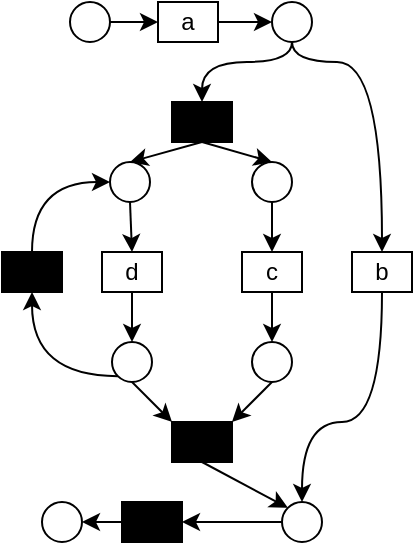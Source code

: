 <mxfile version="27.0.4">
  <diagram name="Page-1" id="RDK0dct8T96AZ4ZL_drc">
    <mxGraphModel dx="278" dy="154" grid="1" gridSize="10" guides="1" tooltips="1" connect="1" arrows="1" fold="1" page="1" pageScale="1" pageWidth="216" pageHeight="300" math="0" shadow="0">
      <root>
        <mxCell id="0" />
        <mxCell id="1" parent="0" />
        <mxCell id="Jli_QhJXIMFWZJy_9Ah_-1" value="" style="ellipse;whiteSpace=wrap;html=1;aspect=fixed;gradientColor=none;fontSize=4;" vertex="1" parent="1">
          <mxGeometry x="34" y="10" width="20" height="20" as="geometry" />
        </mxCell>
        <mxCell id="Jli_QhJXIMFWZJy_9Ah_-2" value="" style="ellipse;whiteSpace=wrap;html=1;aspect=fixed;" vertex="1" parent="1">
          <mxGeometry x="135" y="10" width="20" height="20" as="geometry" />
        </mxCell>
        <mxCell id="Jli_QhJXIMFWZJy_9Ah_-4" value="" style="ellipse;whiteSpace=wrap;html=1;aspect=fixed;" vertex="1" parent="1">
          <mxGeometry x="140" y="260" width="20" height="20" as="geometry" />
        </mxCell>
        <mxCell id="Jli_QhJXIMFWZJy_9Ah_-5" value="" style="ellipse;whiteSpace=wrap;html=1;aspect=fixed;" vertex="1" parent="1">
          <mxGeometry x="125" y="180" width="20" height="20" as="geometry" />
        </mxCell>
        <mxCell id="Jli_QhJXIMFWZJy_9Ah_-6" value="" style="ellipse;whiteSpace=wrap;html=1;aspect=fixed;" vertex="1" parent="1">
          <mxGeometry x="55" y="180" width="20" height="20" as="geometry" />
        </mxCell>
        <mxCell id="Jli_QhJXIMFWZJy_9Ah_-7" value="" style="ellipse;whiteSpace=wrap;html=1;aspect=fixed;" vertex="1" parent="1">
          <mxGeometry x="125" y="90" width="20" height="20" as="geometry" />
        </mxCell>
        <mxCell id="Jli_QhJXIMFWZJy_9Ah_-8" value="" style="ellipse;whiteSpace=wrap;html=1;aspect=fixed;" vertex="1" parent="1">
          <mxGeometry x="54" y="90" width="20" height="20" as="geometry" />
        </mxCell>
        <mxCell id="Jli_QhJXIMFWZJy_9Ah_-9" value="a" style="rounded=0;whiteSpace=wrap;html=1;spacing=2;strokeWidth=1;" vertex="1" parent="1">
          <mxGeometry x="78" y="10" width="30" height="20" as="geometry" />
        </mxCell>
        <mxCell id="Jli_QhJXIMFWZJy_9Ah_-10" value="" style="rounded=0;whiteSpace=wrap;html=1;spacing=2;strokeWidth=1;fillColor=#000000;" vertex="1" parent="1">
          <mxGeometry x="60" y="260" width="30" height="20" as="geometry" />
        </mxCell>
        <mxCell id="Jli_QhJXIMFWZJy_9Ah_-12" value="b" style="rounded=0;whiteSpace=wrap;html=1;spacing=2;strokeWidth=1;" vertex="1" parent="1">
          <mxGeometry x="175" y="135" width="30" height="20" as="geometry" />
        </mxCell>
        <mxCell id="Jli_QhJXIMFWZJy_9Ah_-15" value="" style="endArrow=classic;html=1;rounded=0;exitX=0.5;exitY=1;exitDx=0;exitDy=0;entryX=0.5;entryY=0;entryDx=0;entryDy=0;jumpStyle=arc;edgeStyle=orthogonalEdgeStyle;curved=1;" edge="1" parent="1" source="Jli_QhJXIMFWZJy_9Ah_-2" target="Jli_QhJXIMFWZJy_9Ah_-12">
          <mxGeometry width="50" height="50" relative="1" as="geometry">
            <mxPoint x="112.5" y="160" as="sourcePoint" />
            <mxPoint x="162.5" y="110" as="targetPoint" />
            <Array as="points">
              <mxPoint x="145" y="40" />
              <mxPoint x="190" y="40" />
            </Array>
          </mxGeometry>
        </mxCell>
        <mxCell id="Jli_QhJXIMFWZJy_9Ah_-17" value="" style="endArrow=classic;html=1;rounded=0;exitX=0.5;exitY=1;exitDx=0;exitDy=0;jumpStyle=arc;edgeStyle=orthogonalEdgeStyle;curved=1;entryX=0.5;entryY=0;entryDx=0;entryDy=0;" edge="1" parent="1" source="Jli_QhJXIMFWZJy_9Ah_-12" target="Jli_QhJXIMFWZJy_9Ah_-4">
          <mxGeometry width="50" height="50" relative="1" as="geometry">
            <mxPoint x="170" y="190" as="sourcePoint" />
            <mxPoint x="150" y="210" as="targetPoint" />
            <Array as="points">
              <mxPoint x="190" y="220" />
              <mxPoint x="150" y="220" />
            </Array>
          </mxGeometry>
        </mxCell>
        <mxCell id="Jli_QhJXIMFWZJy_9Ah_-18" value="c" style="rounded=0;whiteSpace=wrap;html=1;spacing=2;strokeWidth=1;" vertex="1" parent="1">
          <mxGeometry x="120" y="135" width="30" height="20" as="geometry" />
        </mxCell>
        <mxCell id="Jli_QhJXIMFWZJy_9Ah_-19" value="d" style="rounded=0;whiteSpace=wrap;html=1;spacing=2;strokeWidth=1;" vertex="1" parent="1">
          <mxGeometry x="50" y="135" width="30" height="20" as="geometry" />
        </mxCell>
        <mxCell id="Jli_QhJXIMFWZJy_9Ah_-20" value="" style="rounded=0;whiteSpace=wrap;html=1;spacing=2;strokeWidth=1;fillColor=#000000;" vertex="1" parent="1">
          <mxGeometry x="85" y="220" width="30" height="20" as="geometry" />
        </mxCell>
        <mxCell id="Jli_QhJXIMFWZJy_9Ah_-21" value="" style="endArrow=classic;html=1;rounded=0;exitX=0.5;exitY=1;exitDx=0;exitDy=0;entryX=0.5;entryY=0;entryDx=0;entryDy=0;" edge="1" parent="1" source="Jli_QhJXIMFWZJy_9Ah_-19" target="Jli_QhJXIMFWZJy_9Ah_-6">
          <mxGeometry width="50" height="50" relative="1" as="geometry">
            <mxPoint x="75" y="180" as="sourcePoint" />
            <mxPoint x="125" y="130" as="targetPoint" />
          </mxGeometry>
        </mxCell>
        <mxCell id="Jli_QhJXIMFWZJy_9Ah_-22" value="" style="rounded=0;whiteSpace=wrap;html=1;spacing=2;strokeWidth=1;fillColor=#000000;" vertex="1" parent="1">
          <mxGeometry x="85" y="60" width="30" height="20" as="geometry" />
        </mxCell>
        <mxCell id="Jli_QhJXIMFWZJy_9Ah_-24" value="" style="rounded=0;whiteSpace=wrap;html=1;spacing=2;strokeWidth=1;fillColor=#000000;" vertex="1" parent="1">
          <mxGeometry y="135" width="30" height="20" as="geometry" />
        </mxCell>
        <mxCell id="Jli_QhJXIMFWZJy_9Ah_-25" value="" style="endArrow=classic;html=1;rounded=0;exitX=1;exitY=0.5;exitDx=0;exitDy=0;entryX=0;entryY=0.5;entryDx=0;entryDy=0;" edge="1" parent="1" source="Jli_QhJXIMFWZJy_9Ah_-1" target="Jli_QhJXIMFWZJy_9Ah_-9">
          <mxGeometry width="50" height="50" relative="1" as="geometry">
            <mxPoint x="65" y="170" as="sourcePoint" />
            <mxPoint x="65" y="190" as="targetPoint" />
          </mxGeometry>
        </mxCell>
        <mxCell id="Jli_QhJXIMFWZJy_9Ah_-26" value="" style="endArrow=classic;html=1;rounded=0;entryX=0;entryY=0.5;entryDx=0;entryDy=0;exitX=1;exitY=0.5;exitDx=0;exitDy=0;" edge="1" parent="1" source="Jli_QhJXIMFWZJy_9Ah_-9" target="Jli_QhJXIMFWZJy_9Ah_-2">
          <mxGeometry width="50" height="50" relative="1" as="geometry">
            <mxPoint x="110" y="20" as="sourcePoint" />
            <mxPoint x="75" y="200" as="targetPoint" />
          </mxGeometry>
        </mxCell>
        <mxCell id="Jli_QhJXIMFWZJy_9Ah_-29" value="" style="endArrow=classic;html=1;rounded=0;exitX=0.5;exitY=1;exitDx=0;exitDy=0;jumpStyle=arc;edgeStyle=orthogonalEdgeStyle;curved=1;entryX=0.5;entryY=0;entryDx=0;entryDy=0;" edge="1" parent="1" source="Jli_QhJXIMFWZJy_9Ah_-2" target="Jli_QhJXIMFWZJy_9Ah_-22">
          <mxGeometry width="50" height="50" relative="1" as="geometry">
            <mxPoint x="153" y="70" as="sourcePoint" />
            <mxPoint x="60" y="50" as="targetPoint" />
            <Array as="points">
              <mxPoint x="145" y="40" />
              <mxPoint x="100" y="40" />
            </Array>
          </mxGeometry>
        </mxCell>
        <mxCell id="Jli_QhJXIMFWZJy_9Ah_-31" value="" style="endArrow=classic;html=1;rounded=0;exitX=0.5;exitY=1;exitDx=0;exitDy=0;entryX=0.5;entryY=0;entryDx=0;entryDy=0;" edge="1" parent="1" source="Jli_QhJXIMFWZJy_9Ah_-22" target="Jli_QhJXIMFWZJy_9Ah_-8">
          <mxGeometry width="50" height="50" relative="1" as="geometry">
            <mxPoint x="70" y="170" as="sourcePoint" />
            <mxPoint x="120" y="120" as="targetPoint" />
          </mxGeometry>
        </mxCell>
        <mxCell id="Jli_QhJXIMFWZJy_9Ah_-32" value="" style="endArrow=classic;html=1;rounded=0;exitX=0.5;exitY=1;exitDx=0;exitDy=0;entryX=0.5;entryY=0;entryDx=0;entryDy=0;" edge="1" parent="1" source="Jli_QhJXIMFWZJy_9Ah_-22" target="Jli_QhJXIMFWZJy_9Ah_-7">
          <mxGeometry width="50" height="50" relative="1" as="geometry">
            <mxPoint x="95" y="90" as="sourcePoint" />
            <mxPoint x="65" y="110" as="targetPoint" />
          </mxGeometry>
        </mxCell>
        <mxCell id="Jli_QhJXIMFWZJy_9Ah_-33" value="" style="endArrow=classic;html=1;rounded=0;exitX=0.5;exitY=1;exitDx=0;exitDy=0;entryX=0.5;entryY=0;entryDx=0;entryDy=0;" edge="1" parent="1" source="Jli_QhJXIMFWZJy_9Ah_-8" target="Jli_QhJXIMFWZJy_9Ah_-19">
          <mxGeometry width="50" height="50" relative="1" as="geometry">
            <mxPoint x="105" y="100" as="sourcePoint" />
            <mxPoint x="75" y="120" as="targetPoint" />
          </mxGeometry>
        </mxCell>
        <mxCell id="Jli_QhJXIMFWZJy_9Ah_-34" value="" style="endArrow=classic;html=1;rounded=0;exitX=0.5;exitY=1;exitDx=0;exitDy=0;entryX=0.5;entryY=0;entryDx=0;entryDy=0;" edge="1" parent="1" source="Jli_QhJXIMFWZJy_9Ah_-7" target="Jli_QhJXIMFWZJy_9Ah_-18">
          <mxGeometry width="50" height="50" relative="1" as="geometry">
            <mxPoint x="65" y="130" as="sourcePoint" />
            <mxPoint x="65" y="150" as="targetPoint" />
          </mxGeometry>
        </mxCell>
        <mxCell id="Jli_QhJXIMFWZJy_9Ah_-35" value="" style="endArrow=classic;html=1;rounded=0;exitX=0.5;exitY=1;exitDx=0;exitDy=0;entryX=0.5;entryY=0;entryDx=0;entryDy=0;" edge="1" parent="1" source="Jli_QhJXIMFWZJy_9Ah_-18" target="Jli_QhJXIMFWZJy_9Ah_-5">
          <mxGeometry width="50" height="50" relative="1" as="geometry">
            <mxPoint x="75" y="140" as="sourcePoint" />
            <mxPoint x="75" y="160" as="targetPoint" />
          </mxGeometry>
        </mxCell>
        <mxCell id="Jli_QhJXIMFWZJy_9Ah_-36" value="" style="endArrow=classic;html=1;rounded=0;exitX=0.5;exitY=1;exitDx=0;exitDy=0;entryX=0;entryY=0;entryDx=0;entryDy=0;" edge="1" parent="1" source="Jli_QhJXIMFWZJy_9Ah_-6" target="Jli_QhJXIMFWZJy_9Ah_-20">
          <mxGeometry width="50" height="50" relative="1" as="geometry">
            <mxPoint x="85" y="150" as="sourcePoint" />
            <mxPoint x="85" y="170" as="targetPoint" />
          </mxGeometry>
        </mxCell>
        <mxCell id="Jli_QhJXIMFWZJy_9Ah_-38" value="" style="endArrow=classic;html=1;rounded=0;entryX=1;entryY=0;entryDx=0;entryDy=0;exitX=0.5;exitY=1;exitDx=0;exitDy=0;" edge="1" parent="1" source="Jli_QhJXIMFWZJy_9Ah_-5" target="Jli_QhJXIMFWZJy_9Ah_-20">
          <mxGeometry width="50" height="50" relative="1" as="geometry">
            <mxPoint x="120" y="210" as="sourcePoint" />
            <mxPoint x="95" y="180" as="targetPoint" />
          </mxGeometry>
        </mxCell>
        <mxCell id="Jli_QhJXIMFWZJy_9Ah_-39" value="" style="endArrow=classic;html=1;rounded=0;exitX=0;exitY=1;exitDx=0;exitDy=0;entryX=0.5;entryY=1;entryDx=0;entryDy=0;edgeStyle=orthogonalEdgeStyle;curved=1;" edge="1" parent="1" source="Jli_QhJXIMFWZJy_9Ah_-6" target="Jli_QhJXIMFWZJy_9Ah_-24">
          <mxGeometry width="50" height="50" relative="1" as="geometry">
            <mxPoint x="70" y="170" as="sourcePoint" />
            <mxPoint x="120" y="120" as="targetPoint" />
          </mxGeometry>
        </mxCell>
        <mxCell id="Jli_QhJXIMFWZJy_9Ah_-40" value="" style="endArrow=classic;html=1;rounded=0;exitX=0.5;exitY=0;exitDx=0;exitDy=0;edgeStyle=orthogonalEdgeStyle;curved=1;entryX=0;entryY=0.5;entryDx=0;entryDy=0;" edge="1" parent="1" source="Jli_QhJXIMFWZJy_9Ah_-24" target="Jli_QhJXIMFWZJy_9Ah_-8">
          <mxGeometry width="50" height="50" relative="1" as="geometry">
            <mxPoint x="70" y="170" as="sourcePoint" />
            <mxPoint x="50" y="100" as="targetPoint" />
            <Array as="points">
              <mxPoint x="15" y="100" />
            </Array>
          </mxGeometry>
        </mxCell>
        <mxCell id="Jli_QhJXIMFWZJy_9Ah_-41" value="" style="endArrow=classic;html=1;rounded=0;exitX=0.5;exitY=1;exitDx=0;exitDy=0;entryX=0;entryY=0;entryDx=0;entryDy=0;" edge="1" parent="1" source="Jli_QhJXIMFWZJy_9Ah_-20" target="Jli_QhJXIMFWZJy_9Ah_-4">
          <mxGeometry width="50" height="50" relative="1" as="geometry">
            <mxPoint x="65" y="130" as="sourcePoint" />
            <mxPoint x="65" y="150" as="targetPoint" />
          </mxGeometry>
        </mxCell>
        <mxCell id="Jli_QhJXIMFWZJy_9Ah_-42" value="" style="endArrow=classic;html=1;rounded=0;exitX=0;exitY=0.5;exitDx=0;exitDy=0;entryX=1;entryY=0.5;entryDx=0;entryDy=0;" edge="1" parent="1" source="Jli_QhJXIMFWZJy_9Ah_-4" target="Jli_QhJXIMFWZJy_9Ah_-10">
          <mxGeometry width="50" height="50" relative="1" as="geometry">
            <mxPoint x="75" y="140" as="sourcePoint" />
            <mxPoint x="75" y="160" as="targetPoint" />
          </mxGeometry>
        </mxCell>
        <mxCell id="Jli_QhJXIMFWZJy_9Ah_-43" value="" style="endArrow=classic;html=1;rounded=0;exitX=0;exitY=0.5;exitDx=0;exitDy=0;entryX=1;entryY=0.5;entryDx=0;entryDy=0;" edge="1" parent="1" source="Jli_QhJXIMFWZJy_9Ah_-10" target="Jli_QhJXIMFWZJy_9Ah_-48">
          <mxGeometry width="50" height="50" relative="1" as="geometry">
            <mxPoint x="85" y="150" as="sourcePoint" />
            <mxPoint x="54" y="280" as="targetPoint" />
          </mxGeometry>
        </mxCell>
        <mxCell id="Jli_QhJXIMFWZJy_9Ah_-46" value="" style="shape=image;html=1;verticalAlign=top;verticalLabelPosition=bottom;labelBackgroundColor=#ffffff;imageAspect=0;aspect=fixed;image=https://cdn4.iconfinder.com/data/icons/essential-app-2/16/record-round-circle-dot-128.png" vertex="1" parent="1">
          <mxGeometry x="40" y="16" width="8" height="8" as="geometry" />
        </mxCell>
        <mxCell id="Jli_QhJXIMFWZJy_9Ah_-48" value="" style="ellipse;whiteSpace=wrap;html=1;aspect=fixed;" vertex="1" parent="1">
          <mxGeometry x="20" y="260" width="20" height="20" as="geometry" />
        </mxCell>
      </root>
    </mxGraphModel>
  </diagram>
</mxfile>
